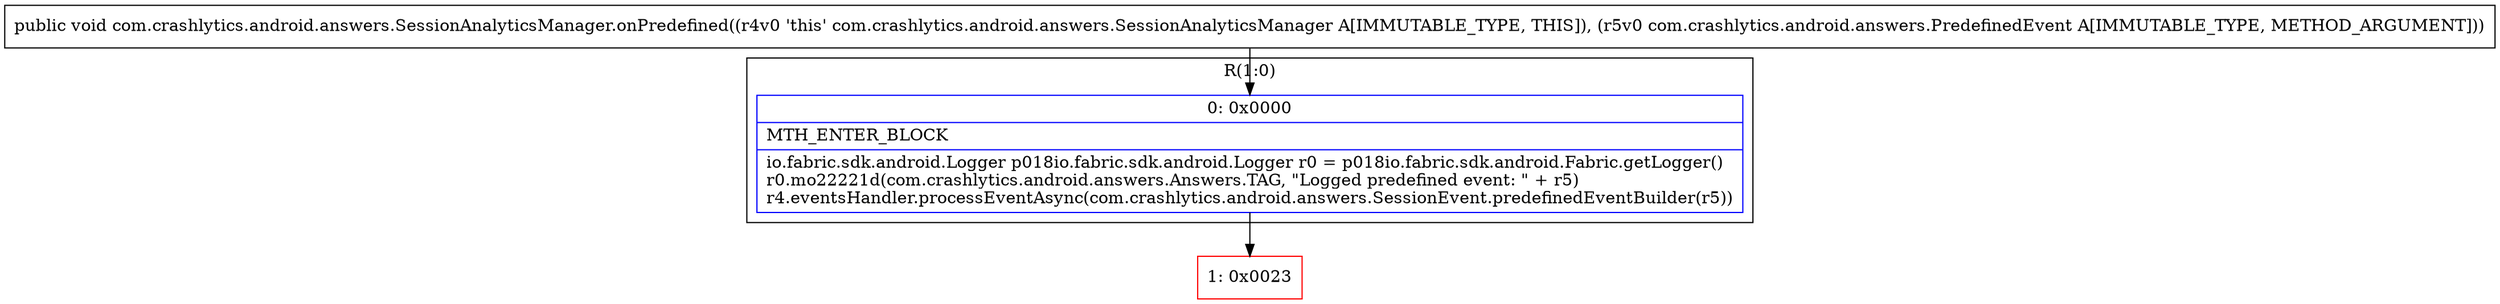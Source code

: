 digraph "CFG forcom.crashlytics.android.answers.SessionAnalyticsManager.onPredefined(Lcom\/crashlytics\/android\/answers\/PredefinedEvent;)V" {
subgraph cluster_Region_647716738 {
label = "R(1:0)";
node [shape=record,color=blue];
Node_0 [shape=record,label="{0\:\ 0x0000|MTH_ENTER_BLOCK\l|io.fabric.sdk.android.Logger p018io.fabric.sdk.android.Logger r0 = p018io.fabric.sdk.android.Fabric.getLogger()\lr0.mo22221d(com.crashlytics.android.answers.Answers.TAG, \"Logged predefined event: \" + r5)\lr4.eventsHandler.processEventAsync(com.crashlytics.android.answers.SessionEvent.predefinedEventBuilder(r5))\l}"];
}
Node_1 [shape=record,color=red,label="{1\:\ 0x0023}"];
MethodNode[shape=record,label="{public void com.crashlytics.android.answers.SessionAnalyticsManager.onPredefined((r4v0 'this' com.crashlytics.android.answers.SessionAnalyticsManager A[IMMUTABLE_TYPE, THIS]), (r5v0 com.crashlytics.android.answers.PredefinedEvent A[IMMUTABLE_TYPE, METHOD_ARGUMENT])) }"];
MethodNode -> Node_0;
Node_0 -> Node_1;
}

